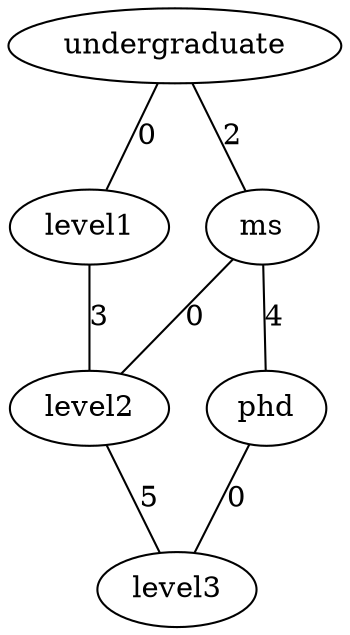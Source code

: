 graph{
  undergraduate--level1 [label=0]
  level1--level2 [label=3]
  undergraduate--ms [label=2]
  ms--level2 [label=0]
  level2--level3 [label=5]
  ms--phd [label=4]
  phd--level3 [label=0]
}